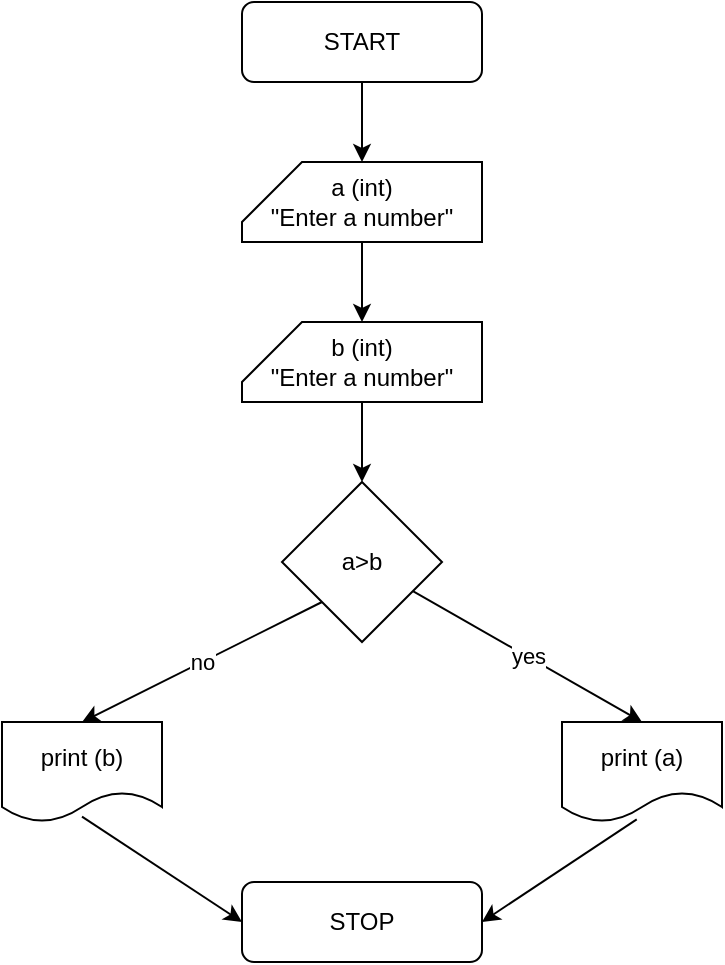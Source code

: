 <mxfile version="22.1.22" type="embed">
  <diagram name="Страница — 1" id="wi7aKD_4erOyHrj6TKSx">
    <mxGraphModel dx="466" dy="217" grid="1" gridSize="10" guides="1" tooltips="1" connect="1" arrows="1" fold="1" page="1" pageScale="1" pageWidth="827" pageHeight="1169" math="0" shadow="0">
      <root>
        <mxCell id="0" />
        <mxCell id="1" parent="0" />
        <mxCell id="Jx2_3xveDHQ-atTdmp-k-2" value="START" style="rounded=1;whiteSpace=wrap;html=1;" parent="1" vertex="1">
          <mxGeometry x="320" y="40" width="120" height="40" as="geometry" />
        </mxCell>
        <mxCell id="Jx2_3xveDHQ-atTdmp-k-3" value="a (int)&lt;div&gt;&quot;Enter a number&quot;&lt;/div&gt;" style="shape=card;whiteSpace=wrap;html=1;" parent="1" vertex="1">
          <mxGeometry x="320" y="120" width="120" height="40" as="geometry" />
        </mxCell>
        <mxCell id="Jx2_3xveDHQ-atTdmp-k-15" style="edgeStyle=orthogonalEdgeStyle;rounded=0;orthogonalLoop=1;jettySize=auto;html=1;entryX=0.5;entryY=0;entryDx=0;entryDy=0;" parent="1" source="Jx2_3xveDHQ-atTdmp-k-4" target="Jx2_3xveDHQ-atTdmp-k-5" edge="1">
          <mxGeometry relative="1" as="geometry" />
        </mxCell>
        <mxCell id="Jx2_3xveDHQ-atTdmp-k-4" value="b (int)&lt;div&gt;&quot;Enter a number&quot;&lt;/div&gt;" style="shape=card;whiteSpace=wrap;html=1;" parent="1" vertex="1">
          <mxGeometry x="320" y="200" width="120" height="40" as="geometry" />
        </mxCell>
        <mxCell id="Jx2_3xveDHQ-atTdmp-k-5" value="a&amp;gt;b" style="rhombus;whiteSpace=wrap;html=1;" parent="1" vertex="1">
          <mxGeometry x="340" y="280" width="80" height="80" as="geometry" />
        </mxCell>
        <mxCell id="Jx2_3xveDHQ-atTdmp-k-6" value="print (a)" style="shape=document;whiteSpace=wrap;html=1;boundedLbl=1;" parent="1" vertex="1">
          <mxGeometry x="480" y="400" width="80" height="50" as="geometry" />
        </mxCell>
        <mxCell id="Jx2_3xveDHQ-atTdmp-k-7" value="print (b)" style="shape=document;whiteSpace=wrap;html=1;boundedLbl=1;" parent="1" vertex="1">
          <mxGeometry x="200" y="400" width="80" height="50" as="geometry" />
        </mxCell>
        <mxCell id="Jx2_3xveDHQ-atTdmp-k-8" value="no" style="endArrow=classic;html=1;rounded=0;entryX=0.5;entryY=0;entryDx=0;entryDy=0;exitX=0;exitY=1;exitDx=0;exitDy=0;" parent="1" source="Jx2_3xveDHQ-atTdmp-k-5" target="Jx2_3xveDHQ-atTdmp-k-7" edge="1">
          <mxGeometry width="50" height="50" relative="1" as="geometry">
            <mxPoint x="320" y="360" as="sourcePoint" />
            <mxPoint x="360" y="340" as="targetPoint" />
          </mxGeometry>
        </mxCell>
        <mxCell id="Jx2_3xveDHQ-atTdmp-k-9" value="yes" style="endArrow=classic;html=1;rounded=0;entryX=0.5;entryY=0;entryDx=0;entryDy=0;" parent="1" source="Jx2_3xveDHQ-atTdmp-k-5" target="Jx2_3xveDHQ-atTdmp-k-6" edge="1">
          <mxGeometry width="50" height="50" relative="1" as="geometry">
            <mxPoint x="430" y="390" as="sourcePoint" />
            <mxPoint x="480" y="340" as="targetPoint" />
          </mxGeometry>
        </mxCell>
        <mxCell id="Jx2_3xveDHQ-atTdmp-k-10" value="STOP" style="rounded=1;whiteSpace=wrap;html=1;" parent="1" vertex="1">
          <mxGeometry x="320" y="480" width="120" height="40" as="geometry" />
        </mxCell>
        <mxCell id="Jx2_3xveDHQ-atTdmp-k-11" value="" style="endArrow=classic;html=1;rounded=0;exitX=0.5;exitY=0.947;exitDx=0;exitDy=0;exitPerimeter=0;entryX=0;entryY=0.5;entryDx=0;entryDy=0;" parent="1" source="Jx2_3xveDHQ-atTdmp-k-7" target="Jx2_3xveDHQ-atTdmp-k-10" edge="1">
          <mxGeometry width="50" height="50" relative="1" as="geometry">
            <mxPoint x="240" y="510" as="sourcePoint" />
            <mxPoint x="290" y="460" as="targetPoint" />
          </mxGeometry>
        </mxCell>
        <mxCell id="Jx2_3xveDHQ-atTdmp-k-12" value="" style="endArrow=classic;html=1;rounded=0;exitX=0.467;exitY=0.973;exitDx=0;exitDy=0;exitPerimeter=0;entryX=1;entryY=0.5;entryDx=0;entryDy=0;" parent="1" source="Jx2_3xveDHQ-atTdmp-k-6" target="Jx2_3xveDHQ-atTdmp-k-10" edge="1">
          <mxGeometry width="50" height="50" relative="1" as="geometry">
            <mxPoint x="470" y="473.5" as="sourcePoint" />
            <mxPoint x="550" y="526.5" as="targetPoint" />
          </mxGeometry>
        </mxCell>
        <mxCell id="Jx2_3xveDHQ-atTdmp-k-13" style="edgeStyle=orthogonalEdgeStyle;rounded=0;orthogonalLoop=1;jettySize=auto;html=1;entryX=0.5;entryY=0;entryDx=0;entryDy=0;entryPerimeter=0;" parent="1" source="Jx2_3xveDHQ-atTdmp-k-2" target="Jx2_3xveDHQ-atTdmp-k-3" edge="1">
          <mxGeometry relative="1" as="geometry" />
        </mxCell>
        <mxCell id="Jx2_3xveDHQ-atTdmp-k-14" style="edgeStyle=orthogonalEdgeStyle;rounded=0;orthogonalLoop=1;jettySize=auto;html=1;entryX=0.5;entryY=0;entryDx=0;entryDy=0;entryPerimeter=0;" parent="1" source="Jx2_3xveDHQ-atTdmp-k-3" target="Jx2_3xveDHQ-atTdmp-k-4" edge="1">
          <mxGeometry relative="1" as="geometry" />
        </mxCell>
      </root>
    </mxGraphModel>
  </diagram>
</mxfile>

